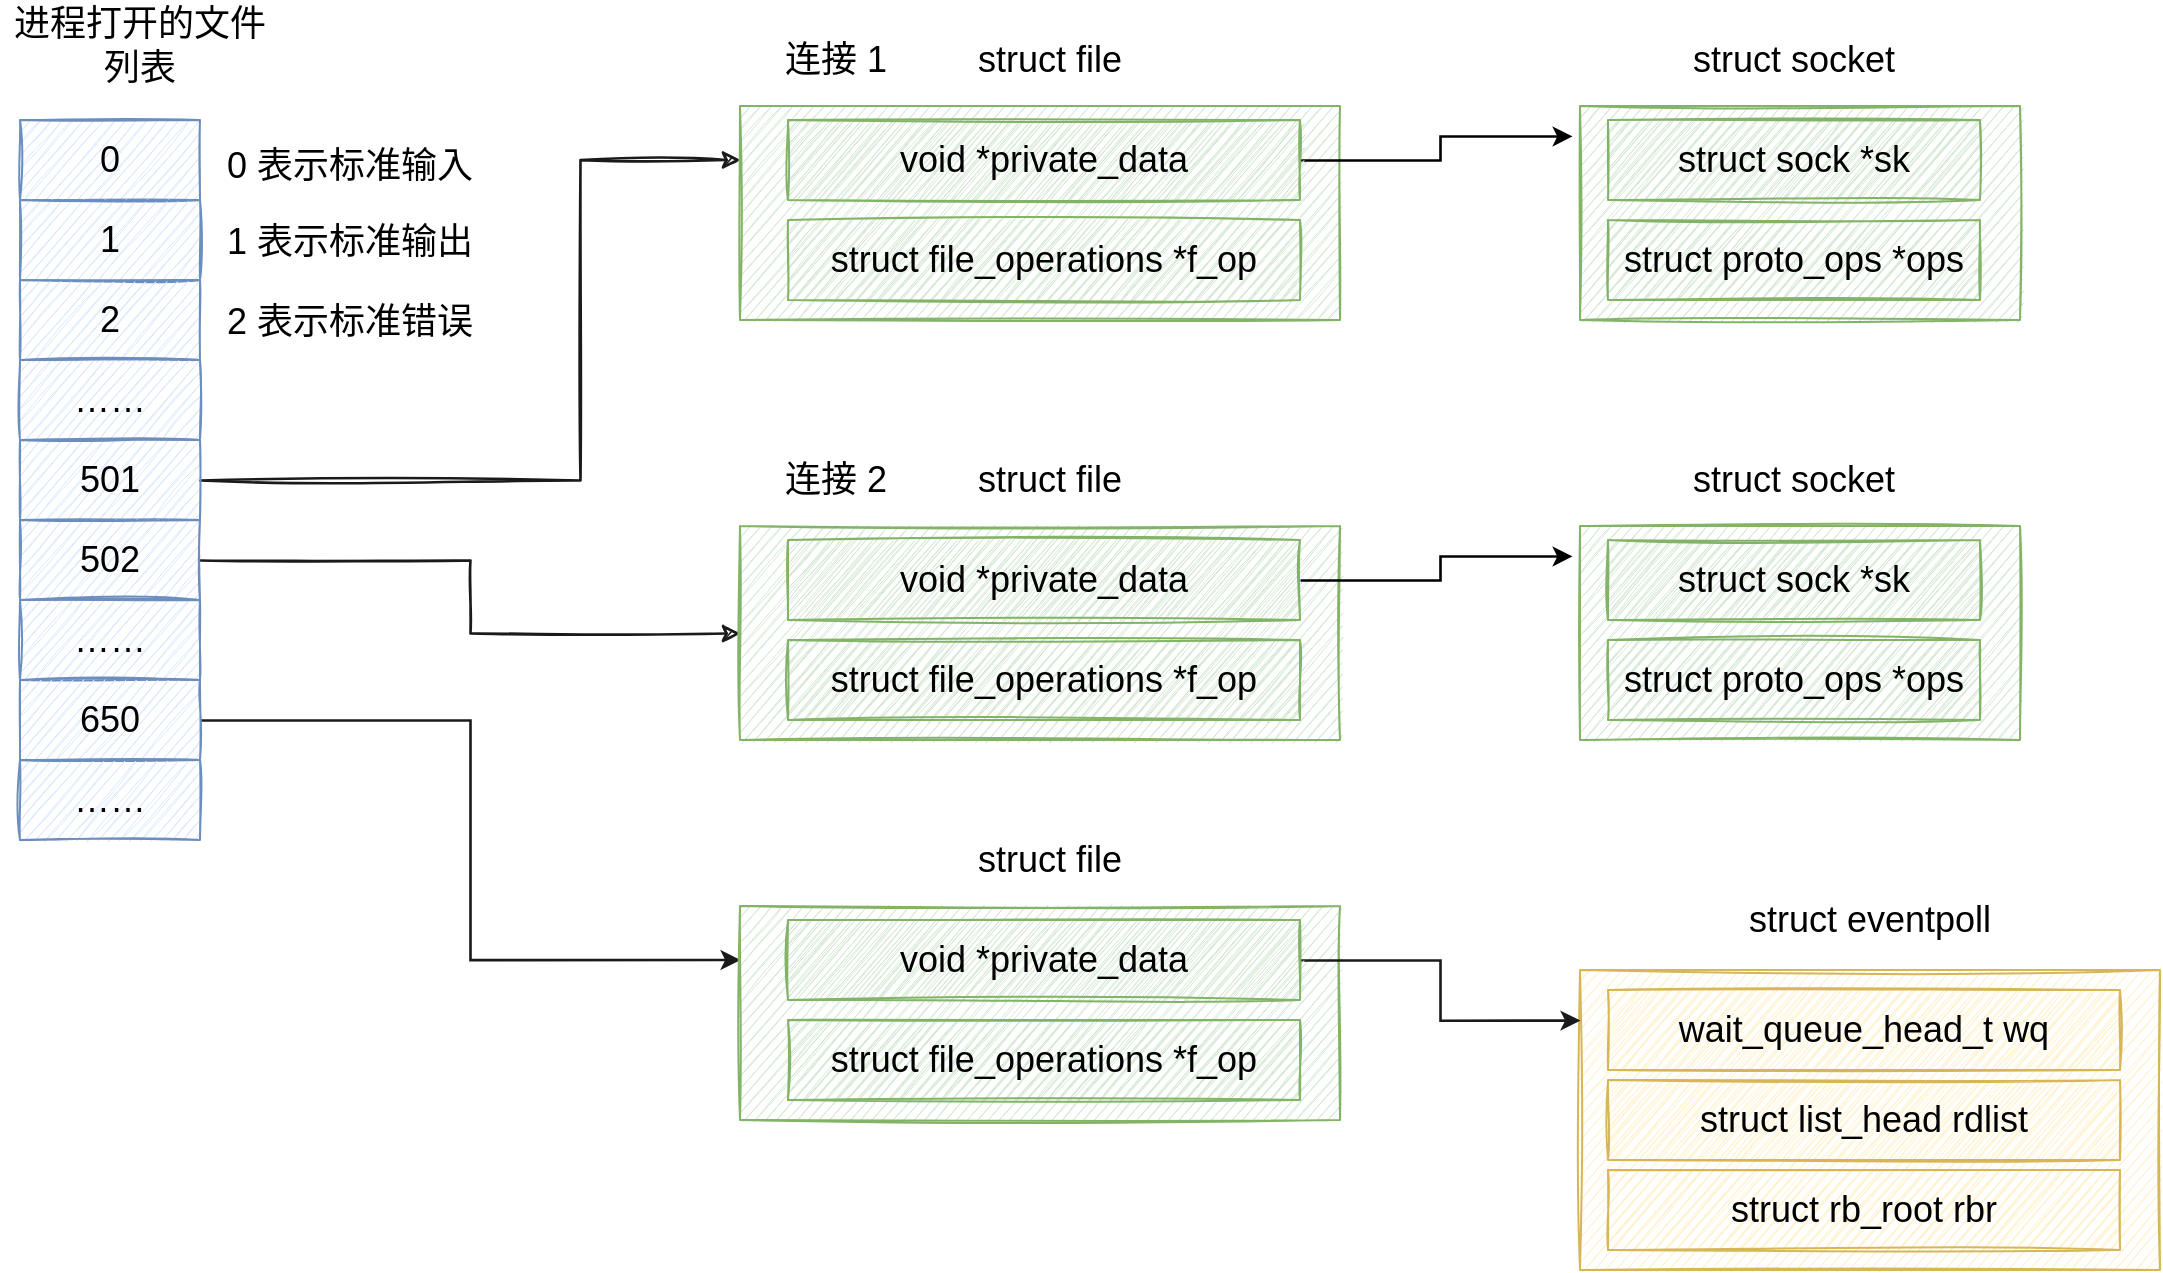 <mxfile version="20.2.3" type="device"><diagram id="NGm_nT88N8FqhTaewvkt" name="第 1 页"><mxGraphModel dx="1102" dy="698" grid="1" gridSize="10" guides="1" tooltips="1" connect="1" arrows="1" fold="1" page="1" pageScale="1" pageWidth="827" pageHeight="1169" math="0" shadow="0"><root><mxCell id="0"/><mxCell id="1" parent="0"/><mxCell id="71tZlg1oUFOGQ1304Mce-2" value="0" style="rounded=0;whiteSpace=wrap;html=1;fontSize=18;fillColor=#dae8fc;strokeColor=#6c8ebf;sketch=1;" parent="1" vertex="1"><mxGeometry x="30" y="170" width="90" height="40" as="geometry"/></mxCell><mxCell id="pB7k-YdLjywB7rRusT3--1" value="1" style="rounded=0;whiteSpace=wrap;html=1;fontSize=18;fillColor=#dae8fc;strokeColor=#6c8ebf;sketch=1;" vertex="1" parent="1"><mxGeometry x="30" y="210" width="90" height="40" as="geometry"/></mxCell><mxCell id="pB7k-YdLjywB7rRusT3--2" value="2" style="rounded=0;whiteSpace=wrap;html=1;fontSize=18;fillColor=#dae8fc;strokeColor=#6c8ebf;sketch=1;" vertex="1" parent="1"><mxGeometry x="30" y="250" width="90" height="40" as="geometry"/></mxCell><mxCell id="pB7k-YdLjywB7rRusT3--3" value="……" style="rounded=0;whiteSpace=wrap;html=1;fontSize=18;fillColor=#dae8fc;strokeColor=#6c8ebf;sketch=1;" vertex="1" parent="1"><mxGeometry x="30" y="290" width="90" height="40" as="geometry"/></mxCell><mxCell id="pB7k-YdLjywB7rRusT3--30" style="edgeStyle=orthogonalEdgeStyle;rounded=0;sketch=1;orthogonalLoop=1;jettySize=auto;html=1;exitX=1;exitY=0.5;exitDx=0;exitDy=0;entryX=0;entryY=0.25;entryDx=0;entryDy=0;fontSize=18;strokeColor=#1A1A1A;strokeWidth=1.3;" edge="1" parent="1" source="pB7k-YdLjywB7rRusT3--4" target="pB7k-YdLjywB7rRusT3--10"><mxGeometry relative="1" as="geometry"><Array as="points"><mxPoint x="310" y="350"/><mxPoint x="310" y="190"/></Array></mxGeometry></mxCell><mxCell id="pB7k-YdLjywB7rRusT3--4" value="501" style="rounded=0;whiteSpace=wrap;html=1;fontSize=18;fillColor=#dae8fc;strokeColor=#6c8ebf;sketch=1;" vertex="1" parent="1"><mxGeometry x="30" y="330" width="90" height="40" as="geometry"/></mxCell><mxCell id="pB7k-YdLjywB7rRusT3--31" style="edgeStyle=orthogonalEdgeStyle;rounded=0;sketch=1;orthogonalLoop=1;jettySize=auto;html=1;exitX=1;exitY=0.5;exitDx=0;exitDy=0;fontSize=18;strokeColor=#1A1A1A;strokeWidth=1.3;" edge="1" parent="1" source="pB7k-YdLjywB7rRusT3--5" target="pB7k-YdLjywB7rRusT3--19"><mxGeometry relative="1" as="geometry"/></mxCell><mxCell id="pB7k-YdLjywB7rRusT3--5" value="502" style="rounded=0;whiteSpace=wrap;html=1;fontSize=18;fillColor=#dae8fc;strokeColor=#6c8ebf;sketch=1;" vertex="1" parent="1"><mxGeometry x="30" y="370" width="90" height="40" as="geometry"/></mxCell><mxCell id="pB7k-YdLjywB7rRusT3--6" value="……" style="rounded=0;whiteSpace=wrap;html=1;fontSize=18;fillColor=#dae8fc;strokeColor=#6c8ebf;sketch=1;" vertex="1" parent="1"><mxGeometry x="30" y="410" width="90" height="40" as="geometry"/></mxCell><mxCell id="pB7k-YdLjywB7rRusT3--7" value="0 表示标准输入" style="text;html=1;strokeColor=none;fillColor=none;align=center;verticalAlign=middle;whiteSpace=wrap;rounded=0;fontSize=18;" vertex="1" parent="1"><mxGeometry x="130" y="175" width="130" height="35" as="geometry"/></mxCell><mxCell id="pB7k-YdLjywB7rRusT3--8" value="1 表示标准输出" style="text;html=1;strokeColor=none;fillColor=none;align=center;verticalAlign=middle;whiteSpace=wrap;rounded=0;fontSize=18;" vertex="1" parent="1"><mxGeometry x="130" y="212.5" width="130" height="37.5" as="geometry"/></mxCell><mxCell id="pB7k-YdLjywB7rRusT3--9" value="2 表示标准错误" style="text;html=1;strokeColor=none;fillColor=none;align=center;verticalAlign=middle;whiteSpace=wrap;rounded=0;fontSize=18;" vertex="1" parent="1"><mxGeometry x="130" y="252.5" width="130" height="37.5" as="geometry"/></mxCell><mxCell id="pB7k-YdLjywB7rRusT3--10" value="" style="rounded=0;whiteSpace=wrap;html=1;sketch=1;fontSize=18;fillColor=#d5e8d4;strokeColor=#82b366;" vertex="1" parent="1"><mxGeometry x="390" y="163" width="300" height="107" as="geometry"/></mxCell><mxCell id="pB7k-YdLjywB7rRusT3--18" style="edgeStyle=orthogonalEdgeStyle;rounded=0;orthogonalLoop=1;jettySize=auto;html=1;exitX=1;exitY=0.5;exitDx=0;exitDy=0;entryX=-0.018;entryY=0.14;entryDx=0;entryDy=0;entryPerimeter=0;fontSize=18;strokeWidth=1.3;" edge="1" parent="1" source="pB7k-YdLjywB7rRusT3--11" target="pB7k-YdLjywB7rRusT3--14"><mxGeometry relative="1" as="geometry"/></mxCell><mxCell id="pB7k-YdLjywB7rRusT3--11" value="void *private_data" style="rounded=0;whiteSpace=wrap;html=1;sketch=1;fontSize=18;fillColor=#d5e8d4;strokeColor=#82b366;" vertex="1" parent="1"><mxGeometry x="414" y="170" width="256" height="40" as="geometry"/></mxCell><mxCell id="pB7k-YdLjywB7rRusT3--12" value="struct file_operations *f_op" style="rounded=0;whiteSpace=wrap;html=1;sketch=1;fontSize=18;fillColor=#d5e8d4;strokeColor=#82b366;" vertex="1" parent="1"><mxGeometry x="414" y="220" width="256" height="40" as="geometry"/></mxCell><mxCell id="pB7k-YdLjywB7rRusT3--13" value="struct file" style="text;html=1;strokeColor=none;fillColor=none;align=center;verticalAlign=middle;whiteSpace=wrap;rounded=0;sketch=1;fontSize=18;" vertex="1" parent="1"><mxGeometry x="460" y="120" width="170" height="40" as="geometry"/></mxCell><mxCell id="pB7k-YdLjywB7rRusT3--14" value="" style="rounded=0;whiteSpace=wrap;html=1;sketch=1;fontSize=18;fillColor=#d5e8d4;strokeColor=#82b366;" vertex="1" parent="1"><mxGeometry x="810" y="163" width="220" height="107" as="geometry"/></mxCell><mxCell id="pB7k-YdLjywB7rRusT3--15" value="struct sock *sk" style="rounded=0;whiteSpace=wrap;html=1;sketch=1;fontSize=18;fillColor=#d5e8d4;strokeColor=#82b366;" vertex="1" parent="1"><mxGeometry x="824" y="170" width="186" height="40" as="geometry"/></mxCell><mxCell id="pB7k-YdLjywB7rRusT3--16" value="struct proto_ops *ops" style="rounded=0;whiteSpace=wrap;html=1;sketch=1;fontSize=18;fillColor=#d5e8d4;strokeColor=#82b366;" vertex="1" parent="1"><mxGeometry x="824" y="220" width="186" height="40" as="geometry"/></mxCell><mxCell id="pB7k-YdLjywB7rRusT3--17" value="struct socket" style="text;html=1;strokeColor=none;fillColor=none;align=center;verticalAlign=middle;whiteSpace=wrap;rounded=0;sketch=1;fontSize=18;" vertex="1" parent="1"><mxGeometry x="832" y="120" width="170" height="40" as="geometry"/></mxCell><mxCell id="pB7k-YdLjywB7rRusT3--19" value="" style="rounded=0;whiteSpace=wrap;html=1;sketch=1;fontSize=18;fillColor=#d5e8d4;strokeColor=#82b366;" vertex="1" parent="1"><mxGeometry x="390" y="373" width="300" height="107" as="geometry"/></mxCell><mxCell id="pB7k-YdLjywB7rRusT3--20" style="edgeStyle=orthogonalEdgeStyle;rounded=0;orthogonalLoop=1;jettySize=auto;html=1;exitX=1;exitY=0.5;exitDx=0;exitDy=0;entryX=-0.018;entryY=0.14;entryDx=0;entryDy=0;entryPerimeter=0;fontSize=18;strokeWidth=1.3;" edge="1" parent="1" source="pB7k-YdLjywB7rRusT3--21" target="pB7k-YdLjywB7rRusT3--24"><mxGeometry relative="1" as="geometry"/></mxCell><mxCell id="pB7k-YdLjywB7rRusT3--21" value="void *private_data" style="rounded=0;whiteSpace=wrap;html=1;sketch=1;fontSize=18;fillColor=#d5e8d4;strokeColor=#82b366;" vertex="1" parent="1"><mxGeometry x="414" y="380" width="256" height="40" as="geometry"/></mxCell><mxCell id="pB7k-YdLjywB7rRusT3--22" value="struct file_operations *f_op" style="rounded=0;whiteSpace=wrap;html=1;sketch=1;fontSize=18;fillColor=#d5e8d4;strokeColor=#82b366;" vertex="1" parent="1"><mxGeometry x="414" y="430" width="256" height="40" as="geometry"/></mxCell><mxCell id="pB7k-YdLjywB7rRusT3--23" value="struct file" style="text;html=1;strokeColor=none;fillColor=none;align=center;verticalAlign=middle;whiteSpace=wrap;rounded=0;sketch=1;fontSize=18;" vertex="1" parent="1"><mxGeometry x="460" y="330" width="170" height="40" as="geometry"/></mxCell><mxCell id="pB7k-YdLjywB7rRusT3--24" value="" style="rounded=0;whiteSpace=wrap;html=1;sketch=1;fontSize=18;fillColor=#d5e8d4;strokeColor=#82b366;" vertex="1" parent="1"><mxGeometry x="810" y="373" width="220" height="107" as="geometry"/></mxCell><mxCell id="pB7k-YdLjywB7rRusT3--25" value="struct sock *sk" style="rounded=0;whiteSpace=wrap;html=1;sketch=1;fontSize=18;fillColor=#d5e8d4;strokeColor=#82b366;" vertex="1" parent="1"><mxGeometry x="824" y="380" width="186" height="40" as="geometry"/></mxCell><mxCell id="pB7k-YdLjywB7rRusT3--26" value="struct proto_ops *ops" style="rounded=0;whiteSpace=wrap;html=1;sketch=1;fontSize=18;fillColor=#d5e8d4;strokeColor=#82b366;" vertex="1" parent="1"><mxGeometry x="824" y="430" width="186" height="40" as="geometry"/></mxCell><mxCell id="pB7k-YdLjywB7rRusT3--27" value="struct socket" style="text;html=1;strokeColor=none;fillColor=none;align=center;verticalAlign=middle;whiteSpace=wrap;rounded=0;sketch=1;fontSize=18;" vertex="1" parent="1"><mxGeometry x="832" y="330" width="170" height="40" as="geometry"/></mxCell><mxCell id="pB7k-YdLjywB7rRusT3--28" value="连接 1" style="text;html=1;strokeColor=none;fillColor=none;align=center;verticalAlign=middle;whiteSpace=wrap;rounded=0;sketch=1;fontSize=18;" vertex="1" parent="1"><mxGeometry x="390" y="125" width="96" height="30" as="geometry"/></mxCell><mxCell id="pB7k-YdLjywB7rRusT3--29" value="连接 2" style="text;html=1;strokeColor=none;fillColor=none;align=center;verticalAlign=middle;whiteSpace=wrap;rounded=0;sketch=1;fontSize=18;" vertex="1" parent="1"><mxGeometry x="390" y="335" width="96" height="30" as="geometry"/></mxCell><mxCell id="pB7k-YdLjywB7rRusT3--32" value="进程打开的文件列表" style="text;html=1;strokeColor=none;fillColor=none;align=center;verticalAlign=middle;whiteSpace=wrap;rounded=0;sketch=1;fontSize=18;" vertex="1" parent="1"><mxGeometry x="20" y="110" width="140" height="45" as="geometry"/></mxCell><mxCell id="pB7k-YdLjywB7rRusT3--82" style="edgeStyle=orthogonalEdgeStyle;rounded=0;sketch=0;orthogonalLoop=1;jettySize=auto;html=1;exitX=1;exitY=0.5;exitDx=0;exitDy=0;entryX=0;entryY=0.25;entryDx=0;entryDy=0;fontSize=18;strokeColor=#1A1A1A;strokeWidth=1.3;" edge="1" parent="1" source="pB7k-YdLjywB7rRusT3--33" target="pB7k-YdLjywB7rRusT3--76"><mxGeometry relative="1" as="geometry"/></mxCell><mxCell id="pB7k-YdLjywB7rRusT3--33" value="650" style="rounded=0;whiteSpace=wrap;html=1;fontSize=18;fillColor=#dae8fc;strokeColor=#6c8ebf;sketch=1;" vertex="1" parent="1"><mxGeometry x="30" y="450" width="90" height="40" as="geometry"/></mxCell><mxCell id="pB7k-YdLjywB7rRusT3--34" value="……" style="rounded=0;whiteSpace=wrap;html=1;fontSize=18;fillColor=#dae8fc;strokeColor=#6c8ebf;sketch=1;" vertex="1" parent="1"><mxGeometry x="30" y="490" width="90" height="40" as="geometry"/></mxCell><mxCell id="pB7k-YdLjywB7rRusT3--35" value="" style="rounded=0;whiteSpace=wrap;html=1;sketch=1;fontSize=18;fillColor=#fff2cc;strokeColor=#d6b656;" vertex="1" parent="1"><mxGeometry x="810" y="595" width="290" height="150" as="geometry"/></mxCell><mxCell id="pB7k-YdLjywB7rRusT3--36" value="wait_queue_head_t wq" style="rounded=0;whiteSpace=wrap;html=1;sketch=1;fontSize=18;fillColor=#fff2cc;strokeColor=#d6b656;" vertex="1" parent="1"><mxGeometry x="824" y="605" width="256" height="40" as="geometry"/></mxCell><mxCell id="pB7k-YdLjywB7rRusT3--37" value="struct list_head rdlist" style="rounded=0;whiteSpace=wrap;html=1;sketch=1;fontSize=18;fillColor=#fff2cc;strokeColor=#d6b656;" vertex="1" parent="1"><mxGeometry x="824" y="650" width="256" height="40" as="geometry"/></mxCell><mxCell id="pB7k-YdLjywB7rRusT3--38" value="struct eventpoll" style="text;html=1;strokeColor=none;fillColor=none;align=center;verticalAlign=middle;whiteSpace=wrap;rounded=0;sketch=1;fontSize=18;" vertex="1" parent="1"><mxGeometry x="870" y="550" width="170" height="40" as="geometry"/></mxCell><mxCell id="pB7k-YdLjywB7rRusT3--40" value="struct rb_root rbr" style="rounded=0;whiteSpace=wrap;html=1;sketch=1;fontSize=18;fillColor=#fff2cc;strokeColor=#d6b656;" vertex="1" parent="1"><mxGeometry x="824" y="695" width="256" height="40" as="geometry"/></mxCell><mxCell id="pB7k-YdLjywB7rRusT3--76" value="" style="rounded=0;whiteSpace=wrap;html=1;sketch=1;fontSize=18;fillColor=#d5e8d4;strokeColor=#82b366;" vertex="1" parent="1"><mxGeometry x="390" y="563" width="300" height="107" as="geometry"/></mxCell><mxCell id="pB7k-YdLjywB7rRusT3--81" style="edgeStyle=orthogonalEdgeStyle;rounded=0;sketch=0;orthogonalLoop=1;jettySize=auto;html=1;exitX=1;exitY=0.5;exitDx=0;exitDy=0;entryX=0;entryY=0.167;entryDx=0;entryDy=0;entryPerimeter=0;fontSize=18;strokeColor=#1A1A1A;strokeWidth=1.3;" edge="1" parent="1" source="pB7k-YdLjywB7rRusT3--77" target="pB7k-YdLjywB7rRusT3--35"><mxGeometry relative="1" as="geometry"/></mxCell><mxCell id="pB7k-YdLjywB7rRusT3--77" value="void *private_data" style="rounded=0;whiteSpace=wrap;html=1;sketch=1;fontSize=18;fillColor=#d5e8d4;strokeColor=#82b366;" vertex="1" parent="1"><mxGeometry x="414" y="570" width="256" height="40" as="geometry"/></mxCell><mxCell id="pB7k-YdLjywB7rRusT3--78" value="struct file_operations *f_op" style="rounded=0;whiteSpace=wrap;html=1;sketch=1;fontSize=18;fillColor=#d5e8d4;strokeColor=#82b366;" vertex="1" parent="1"><mxGeometry x="414" y="620" width="256" height="40" as="geometry"/></mxCell><mxCell id="pB7k-YdLjywB7rRusT3--79" value="struct file" style="text;html=1;strokeColor=none;fillColor=none;align=center;verticalAlign=middle;whiteSpace=wrap;rounded=0;sketch=1;fontSize=18;" vertex="1" parent="1"><mxGeometry x="460" y="520" width="170" height="40" as="geometry"/></mxCell></root></mxGraphModel></diagram></mxfile>